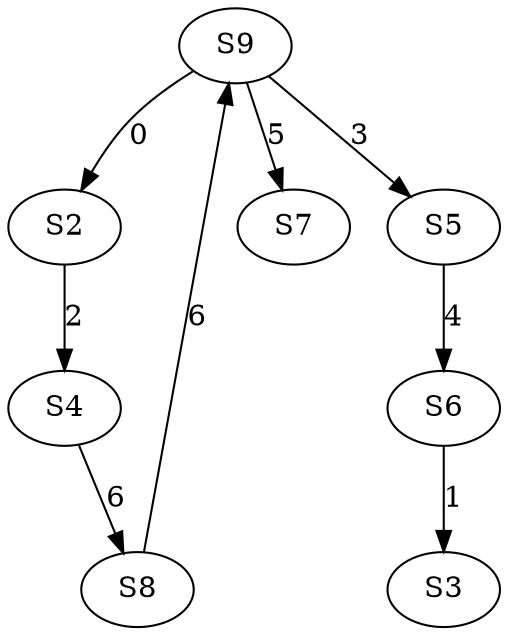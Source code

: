 strict digraph {
	S9 -> S2 [ label = 0 ];
	S6 -> S3 [ label = 1 ];
	S2 -> S4 [ label = 2 ];
	S9 -> S5 [ label = 3 ];
	S5 -> S6 [ label = 4 ];
	S9 -> S7 [ label = 5 ];
	S4 -> S8 [ label = 6 ];
	S8 -> S9 [ label = 6 ];
}